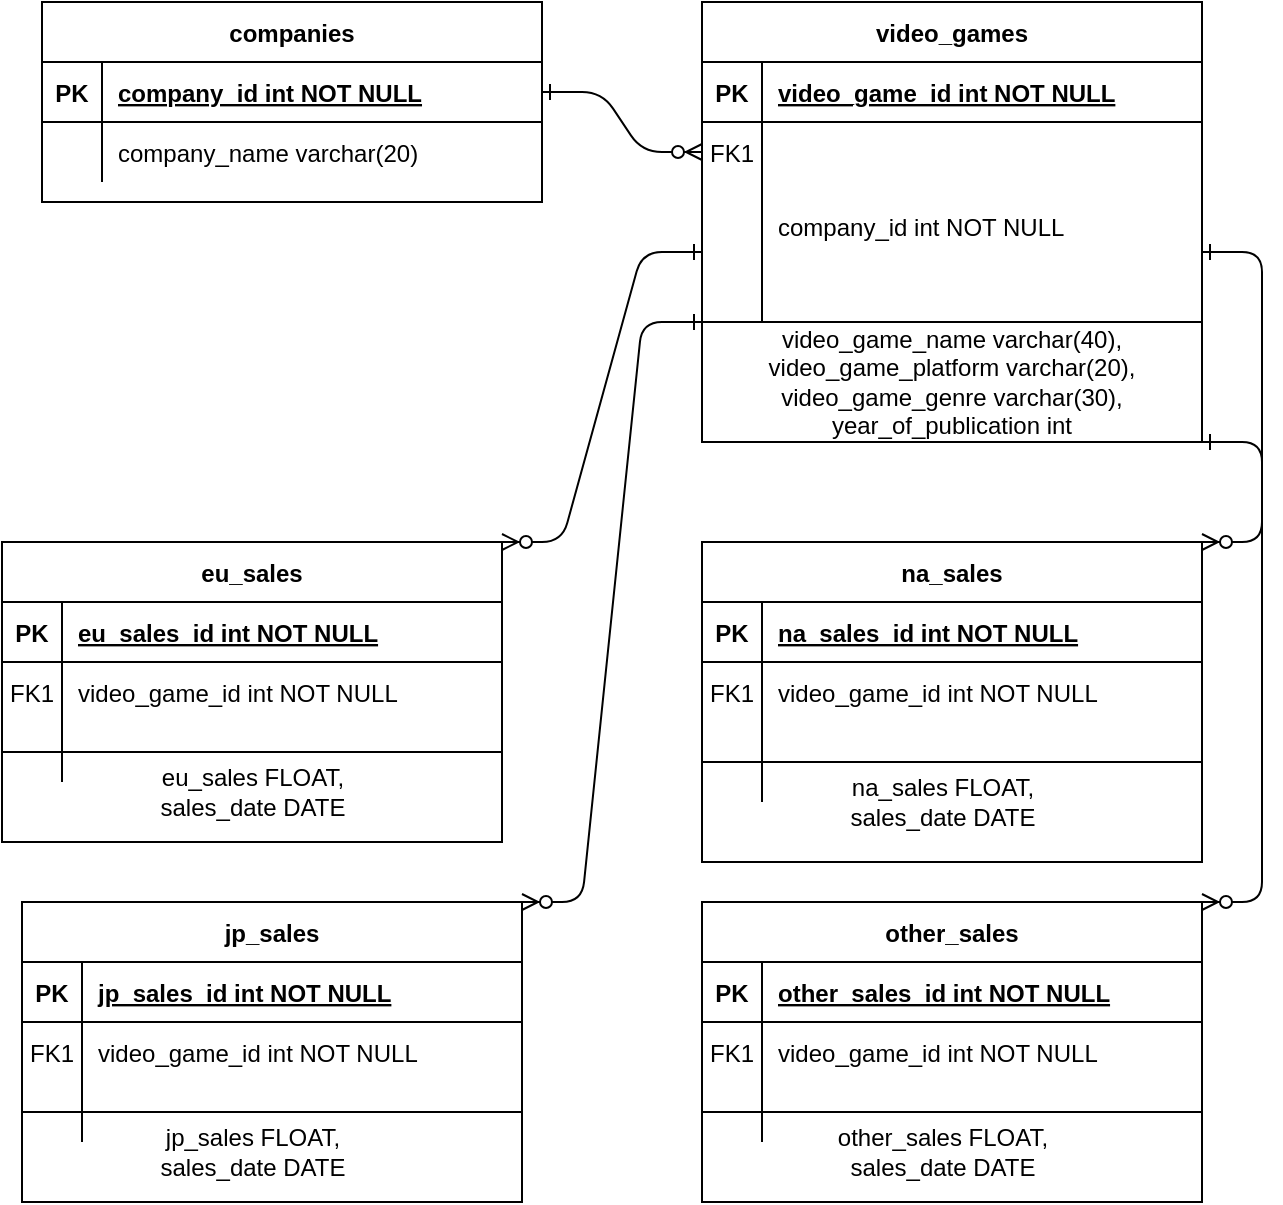 <mxfile version="15.7.0" type="device"><diagram id="R2lEEEUBdFMjLlhIrx00" name="Page-1"><mxGraphModel dx="1422" dy="755" grid="1" gridSize="10" guides="1" tooltips="1" connect="1" arrows="1" fold="1" page="1" pageScale="1" pageWidth="850" pageHeight="1100" math="0" shadow="0" extFonts="Permanent Marker^https://fonts.googleapis.com/css?family=Permanent+Marker"><root><mxCell id="0"/><mxCell id="1" parent="0"/><mxCell id="C-vyLk0tnHw3VtMMgP7b-1" value="" style="edgeStyle=entityRelationEdgeStyle;endArrow=ERzeroToMany;startArrow=ERone;endFill=1;startFill=0;" parent="1" source="C-vyLk0tnHw3VtMMgP7b-24" target="C-vyLk0tnHw3VtMMgP7b-6" edge="1"><mxGeometry width="100" height="100" relative="1" as="geometry"><mxPoint x="340" y="720" as="sourcePoint"/><mxPoint x="440" y="620" as="targetPoint"/></mxGeometry></mxCell><mxCell id="C-vyLk0tnHw3VtMMgP7b-2" value="video_games" style="shape=table;startSize=30;container=1;collapsible=1;childLayout=tableLayout;fixedRows=1;rowLines=0;fontStyle=1;align=center;resizeLast=1;fontColor=default;fillColor=default;strokeColor=default;" parent="1" vertex="1"><mxGeometry x="450" y="120" width="250" height="160" as="geometry"/></mxCell><mxCell id="C-vyLk0tnHw3VtMMgP7b-3" value="" style="shape=partialRectangle;collapsible=0;dropTarget=0;pointerEvents=0;fillColor=none;points=[[0,0.5],[1,0.5]];portConstraint=eastwest;top=0;left=0;right=0;bottom=1;fontColor=default;" parent="C-vyLk0tnHw3VtMMgP7b-2" vertex="1"><mxGeometry y="30" width="250" height="30" as="geometry"/></mxCell><mxCell id="C-vyLk0tnHw3VtMMgP7b-4" value="PK" style="shape=partialRectangle;overflow=hidden;connectable=0;fillColor=none;top=0;left=0;bottom=0;right=0;fontStyle=1;" parent="C-vyLk0tnHw3VtMMgP7b-3" vertex="1"><mxGeometry width="30" height="30" as="geometry"><mxRectangle width="30" height="30" as="alternateBounds"/></mxGeometry></mxCell><mxCell id="C-vyLk0tnHw3VtMMgP7b-5" value="video_game_id int NOT NULL " style="shape=partialRectangle;overflow=hidden;connectable=0;fillColor=none;top=0;left=0;bottom=0;right=0;align=left;spacingLeft=6;fontStyle=5;fontColor=default;" parent="C-vyLk0tnHw3VtMMgP7b-3" vertex="1"><mxGeometry x="30" width="220" height="30" as="geometry"><mxRectangle width="220" height="30" as="alternateBounds"/></mxGeometry></mxCell><mxCell id="C-vyLk0tnHw3VtMMgP7b-6" value="" style="shape=partialRectangle;collapsible=0;dropTarget=0;pointerEvents=0;fillColor=none;points=[[0,0.5],[1,0.5]];portConstraint=eastwest;top=0;left=0;right=0;bottom=0;" parent="C-vyLk0tnHw3VtMMgP7b-2" vertex="1"><mxGeometry y="60" width="250" height="30" as="geometry"/></mxCell><mxCell id="C-vyLk0tnHw3VtMMgP7b-7" value="FK1" style="shape=partialRectangle;overflow=hidden;connectable=0;fillColor=none;top=0;left=0;bottom=0;right=0;" parent="C-vyLk0tnHw3VtMMgP7b-6" vertex="1"><mxGeometry width="30" height="30" as="geometry"><mxRectangle width="30" height="30" as="alternateBounds"/></mxGeometry></mxCell><mxCell id="C-vyLk0tnHw3VtMMgP7b-8" value="" style="shape=partialRectangle;overflow=hidden;connectable=0;fillColor=none;top=0;left=0;bottom=0;right=0;align=left;spacingLeft=6;fontColor=default;" parent="C-vyLk0tnHw3VtMMgP7b-6" vertex="1"><mxGeometry x="30" width="220" height="30" as="geometry"><mxRectangle width="220" height="30" as="alternateBounds"/></mxGeometry></mxCell><mxCell id="C-vyLk0tnHw3VtMMgP7b-9" value="" style="shape=partialRectangle;collapsible=0;dropTarget=0;pointerEvents=0;fillColor=none;points=[[0,0.5],[1,0.5]];portConstraint=eastwest;top=0;left=0;right=0;bottom=0;strokeColor=default;fontColor=default;" parent="C-vyLk0tnHw3VtMMgP7b-2" vertex="1"><mxGeometry y="90" width="250" height="70" as="geometry"/></mxCell><mxCell id="C-vyLk0tnHw3VtMMgP7b-10" value="" style="shape=partialRectangle;overflow=hidden;connectable=0;fillColor=none;top=0;left=0;bottom=0;right=0;strokeColor=default;fontColor=default;" parent="C-vyLk0tnHw3VtMMgP7b-9" vertex="1"><mxGeometry width="30" height="70" as="geometry"><mxRectangle width="30" height="70" as="alternateBounds"/></mxGeometry></mxCell><mxCell id="C-vyLk0tnHw3VtMMgP7b-11" value="&#xA;company_id int NOT NULL&#xA;&#xA;&#xA;&#xA;" style="shape=partialRectangle;overflow=hidden;connectable=0;fillColor=none;top=0;left=0;bottom=0;right=0;align=left;spacingLeft=6;fontColor=default;strokeColor=default;" parent="C-vyLk0tnHw3VtMMgP7b-9" vertex="1"><mxGeometry x="30" width="220" height="70" as="geometry"><mxRectangle width="220" height="70" as="alternateBounds"/></mxGeometry></mxCell><mxCell id="C-vyLk0tnHw3VtMMgP7b-13" value="na_sales" style="shape=table;startSize=30;container=1;collapsible=1;childLayout=tableLayout;fixedRows=1;rowLines=0;fontStyle=1;align=center;resizeLast=1;fillColor=default;strokeColor=default;fontColor=default;" parent="1" vertex="1"><mxGeometry x="450" y="390" width="250" height="160" as="geometry"/></mxCell><mxCell id="C-vyLk0tnHw3VtMMgP7b-14" value="" style="shape=partialRectangle;collapsible=0;dropTarget=0;pointerEvents=0;fillColor=none;points=[[0,0.5],[1,0.5]];portConstraint=eastwest;top=0;left=0;right=0;bottom=1;fontColor=default;" parent="C-vyLk0tnHw3VtMMgP7b-13" vertex="1"><mxGeometry y="30" width="250" height="30" as="geometry"/></mxCell><mxCell id="C-vyLk0tnHw3VtMMgP7b-15" value="PK" style="shape=partialRectangle;overflow=hidden;connectable=0;fillColor=none;top=0;left=0;bottom=0;right=0;fontStyle=1;" parent="C-vyLk0tnHw3VtMMgP7b-14" vertex="1"><mxGeometry width="30" height="30" as="geometry"><mxRectangle width="30" height="30" as="alternateBounds"/></mxGeometry></mxCell><mxCell id="C-vyLk0tnHw3VtMMgP7b-16" value="na_sales_id int NOT NULL " style="shape=partialRectangle;overflow=hidden;connectable=0;fillColor=none;top=0;left=0;bottom=0;right=0;align=left;spacingLeft=6;fontStyle=5;fontColor=default;" parent="C-vyLk0tnHw3VtMMgP7b-14" vertex="1"><mxGeometry x="30" width="220" height="30" as="geometry"><mxRectangle width="220" height="30" as="alternateBounds"/></mxGeometry></mxCell><mxCell id="C-vyLk0tnHw3VtMMgP7b-17" value="" style="shape=partialRectangle;collapsible=0;dropTarget=0;pointerEvents=0;fillColor=none;points=[[0,0.5],[1,0.5]];portConstraint=eastwest;top=0;left=0;right=0;bottom=0;" parent="C-vyLk0tnHw3VtMMgP7b-13" vertex="1"><mxGeometry y="60" width="250" height="30" as="geometry"/></mxCell><mxCell id="C-vyLk0tnHw3VtMMgP7b-18" value="FK1" style="shape=partialRectangle;overflow=hidden;connectable=0;fillColor=none;top=0;left=0;bottom=0;right=0;" parent="C-vyLk0tnHw3VtMMgP7b-17" vertex="1"><mxGeometry width="30" height="30" as="geometry"><mxRectangle width="30" height="30" as="alternateBounds"/></mxGeometry></mxCell><mxCell id="C-vyLk0tnHw3VtMMgP7b-19" value="video_game_id int NOT NULL" style="shape=partialRectangle;overflow=hidden;connectable=0;fillColor=none;top=0;left=0;bottom=0;right=0;align=left;spacingLeft=6;fontColor=default;perimeterSpacing=5;strokeColor=default;" parent="C-vyLk0tnHw3VtMMgP7b-17" vertex="1"><mxGeometry x="30" width="220" height="30" as="geometry"><mxRectangle width="220" height="30" as="alternateBounds"/></mxGeometry></mxCell><mxCell id="C-vyLk0tnHw3VtMMgP7b-20" value="" style="shape=partialRectangle;collapsible=0;dropTarget=0;pointerEvents=0;fillColor=none;points=[[0,0.5],[1,0.5]];portConstraint=eastwest;top=0;left=0;right=0;bottom=0;" parent="C-vyLk0tnHw3VtMMgP7b-13" vertex="1"><mxGeometry y="90" width="250" height="40" as="geometry"/></mxCell><mxCell id="C-vyLk0tnHw3VtMMgP7b-21" value="" style="shape=partialRectangle;overflow=hidden;connectable=0;fillColor=none;top=0;left=0;bottom=0;right=0;strokeColor=default;fontColor=default;" parent="C-vyLk0tnHw3VtMMgP7b-20" vertex="1"><mxGeometry width="30" height="40" as="geometry"><mxRectangle width="30" height="40" as="alternateBounds"/></mxGeometry></mxCell><mxCell id="C-vyLk0tnHw3VtMMgP7b-22" value="" style="shape=partialRectangle;overflow=hidden;connectable=0;fillColor=none;top=0;left=0;bottom=0;right=0;align=left;spacingLeft=6;fontColor=default;strokeColor=default;" parent="C-vyLk0tnHw3VtMMgP7b-20" vertex="1"><mxGeometry x="30" width="220" height="40" as="geometry"><mxRectangle width="220" height="40" as="alternateBounds"/></mxGeometry></mxCell><mxCell id="19Wv7TNX2u__5W1ZHZ1h-6" value="" style="endArrow=none;html=1;rounded=0;labelBackgroundColor=default;fontColor=default;strokeColor=default;exitX=0;exitY=0.5;exitDx=0;exitDy=0;entryX=1;entryY=0.5;entryDx=0;entryDy=0;" parent="C-vyLk0tnHw3VtMMgP7b-13" source="C-vyLk0tnHw3VtMMgP7b-20" target="C-vyLk0tnHw3VtMMgP7b-20" edge="1"><mxGeometry width="50" height="50" relative="1" as="geometry"><mxPoint x="50" y="20" as="sourcePoint"/><mxPoint x="100" y="-30" as="targetPoint"/></mxGeometry></mxCell><mxCell id="C-vyLk0tnHw3VtMMgP7b-23" value="companies" style="shape=table;startSize=30;container=1;collapsible=1;childLayout=tableLayout;fixedRows=1;rowLines=0;fontStyle=1;align=center;resizeLast=1;fontColor=default;" parent="1" vertex="1"><mxGeometry x="120" y="120" width="250" height="100" as="geometry"/></mxCell><mxCell id="C-vyLk0tnHw3VtMMgP7b-24" value="" style="shape=partialRectangle;collapsible=0;dropTarget=0;pointerEvents=0;fillColor=none;points=[[0,0.5],[1,0.5]];portConstraint=eastwest;top=0;left=0;right=0;bottom=1;fontColor=default;" parent="C-vyLk0tnHw3VtMMgP7b-23" vertex="1"><mxGeometry y="30" width="250" height="30" as="geometry"/></mxCell><mxCell id="C-vyLk0tnHw3VtMMgP7b-25" value="PK" style="shape=partialRectangle;overflow=hidden;connectable=0;fillColor=none;top=0;left=0;bottom=0;right=0;fontStyle=1;" parent="C-vyLk0tnHw3VtMMgP7b-24" vertex="1"><mxGeometry width="30" height="30" as="geometry"><mxRectangle width="30" height="30" as="alternateBounds"/></mxGeometry></mxCell><mxCell id="C-vyLk0tnHw3VtMMgP7b-26" value="company_id int NOT NULL " style="shape=partialRectangle;overflow=hidden;connectable=0;fillColor=none;top=0;left=0;bottom=0;right=0;align=left;spacingLeft=6;fontStyle=5;fontColor=default;" parent="C-vyLk0tnHw3VtMMgP7b-24" vertex="1"><mxGeometry x="30" width="220" height="30" as="geometry"><mxRectangle width="220" height="30" as="alternateBounds"/></mxGeometry></mxCell><mxCell id="C-vyLk0tnHw3VtMMgP7b-27" value="" style="shape=partialRectangle;collapsible=0;dropTarget=0;pointerEvents=0;fillColor=none;points=[[0,0.5],[1,0.5]];portConstraint=eastwest;top=0;left=0;right=0;bottom=0;strokeColor=default;fontColor=default;" parent="C-vyLk0tnHw3VtMMgP7b-23" vertex="1"><mxGeometry y="60" width="250" height="30" as="geometry"/></mxCell><mxCell id="C-vyLk0tnHw3VtMMgP7b-28" value="" style="shape=partialRectangle;overflow=hidden;connectable=0;fillColor=none;top=0;left=0;bottom=0;right=0;" parent="C-vyLk0tnHw3VtMMgP7b-27" vertex="1"><mxGeometry width="30" height="30" as="geometry"><mxRectangle width="30" height="30" as="alternateBounds"/></mxGeometry></mxCell><mxCell id="C-vyLk0tnHw3VtMMgP7b-29" value="company_name varchar(20)" style="shape=partialRectangle;overflow=hidden;connectable=0;fillColor=none;top=0;left=0;bottom=0;right=0;align=left;spacingLeft=6;strokeColor=default;fontColor=default;" parent="C-vyLk0tnHw3VtMMgP7b-27" vertex="1"><mxGeometry x="30" width="220" height="30" as="geometry"><mxRectangle width="220" height="30" as="alternateBounds"/></mxGeometry></mxCell><mxCell id="19Wv7TNX2u__5W1ZHZ1h-3" value="&lt;div&gt;video_game_name varchar(40),&lt;/div&gt;&lt;div&gt;video_game_platform varchar(20),&lt;/div&gt;&lt;div&gt;video_game_genre varchar(30),&lt;/div&gt;&lt;div&gt;year_of_publication int&lt;br&gt;&lt;/div&gt;" style="rounded=0;whiteSpace=wrap;html=1;fontColor=default;strokeColor=default;fillColor=default;" parent="1" vertex="1"><mxGeometry x="450" y="280" width="250" height="60" as="geometry"/></mxCell><mxCell id="19Wv7TNX2u__5W1ZHZ1h-7" value="&lt;div&gt;na_sales FLOAT,&lt;/div&gt;&lt;div&gt;sales_date DATE&lt;br&gt;&lt;/div&gt;" style="text;html=1;align=center;verticalAlign=middle;resizable=0;points=[];autosize=1;strokeColor=none;fillColor=none;fontColor=default;" parent="1" vertex="1"><mxGeometry x="515" y="505" width="110" height="30" as="geometry"/></mxCell><mxCell id="19Wv7TNX2u__5W1ZHZ1h-8" value="other_sales" style="shape=table;startSize=30;container=1;collapsible=1;childLayout=tableLayout;fixedRows=1;rowLines=0;fontStyle=1;align=center;resizeLast=1;fillColor=default;strokeColor=default;fontColor=default;" parent="1" vertex="1"><mxGeometry x="450" y="570" width="250" height="150" as="geometry"/></mxCell><mxCell id="19Wv7TNX2u__5W1ZHZ1h-9" value="" style="shape=partialRectangle;collapsible=0;dropTarget=0;pointerEvents=0;fillColor=none;points=[[0,0.5],[1,0.5]];portConstraint=eastwest;top=0;left=0;right=0;bottom=1;fontColor=default;" parent="19Wv7TNX2u__5W1ZHZ1h-8" vertex="1"><mxGeometry y="30" width="250" height="30" as="geometry"/></mxCell><mxCell id="19Wv7TNX2u__5W1ZHZ1h-10" value="PK" style="shape=partialRectangle;overflow=hidden;connectable=0;fillColor=none;top=0;left=0;bottom=0;right=0;fontStyle=1;" parent="19Wv7TNX2u__5W1ZHZ1h-9" vertex="1"><mxGeometry width="30" height="30" as="geometry"><mxRectangle width="30" height="30" as="alternateBounds"/></mxGeometry></mxCell><mxCell id="19Wv7TNX2u__5W1ZHZ1h-11" value="other_sales_id int NOT NULL " style="shape=partialRectangle;overflow=hidden;connectable=0;fillColor=none;top=0;left=0;bottom=0;right=0;align=left;spacingLeft=6;fontStyle=5;fontColor=default;" parent="19Wv7TNX2u__5W1ZHZ1h-9" vertex="1"><mxGeometry x="30" width="220" height="30" as="geometry"><mxRectangle width="220" height="30" as="alternateBounds"/></mxGeometry></mxCell><mxCell id="19Wv7TNX2u__5W1ZHZ1h-12" value="" style="shape=partialRectangle;collapsible=0;dropTarget=0;pointerEvents=0;fillColor=none;points=[[0,0.5],[1,0.5]];portConstraint=eastwest;top=0;left=0;right=0;bottom=0;" parent="19Wv7TNX2u__5W1ZHZ1h-8" vertex="1"><mxGeometry y="60" width="250" height="30" as="geometry"/></mxCell><mxCell id="19Wv7TNX2u__5W1ZHZ1h-13" value="FK1" style="shape=partialRectangle;overflow=hidden;connectable=0;fillColor=none;top=0;left=0;bottom=0;right=0;" parent="19Wv7TNX2u__5W1ZHZ1h-12" vertex="1"><mxGeometry width="30" height="30" as="geometry"><mxRectangle width="30" height="30" as="alternateBounds"/></mxGeometry></mxCell><mxCell id="19Wv7TNX2u__5W1ZHZ1h-14" value="video_game_id int NOT NULL" style="shape=partialRectangle;overflow=hidden;connectable=0;fillColor=none;top=0;left=0;bottom=0;right=0;align=left;spacingLeft=6;fontColor=default;perimeterSpacing=5;strokeColor=default;" parent="19Wv7TNX2u__5W1ZHZ1h-12" vertex="1"><mxGeometry x="30" width="220" height="30" as="geometry"><mxRectangle width="220" height="30" as="alternateBounds"/></mxGeometry></mxCell><mxCell id="19Wv7TNX2u__5W1ZHZ1h-15" value="" style="shape=partialRectangle;collapsible=0;dropTarget=0;pointerEvents=0;fillColor=none;points=[[0,0.5],[1,0.5]];portConstraint=eastwest;top=0;left=0;right=0;bottom=0;" parent="19Wv7TNX2u__5W1ZHZ1h-8" vertex="1"><mxGeometry y="90" width="250" height="30" as="geometry"/></mxCell><mxCell id="19Wv7TNX2u__5W1ZHZ1h-16" value="" style="shape=partialRectangle;overflow=hidden;connectable=0;fillColor=none;top=0;left=0;bottom=0;right=0;strokeColor=default;fontColor=default;" parent="19Wv7TNX2u__5W1ZHZ1h-15" vertex="1"><mxGeometry width="30" height="30" as="geometry"><mxRectangle width="30" height="30" as="alternateBounds"/></mxGeometry></mxCell><mxCell id="19Wv7TNX2u__5W1ZHZ1h-17" value="" style="shape=partialRectangle;overflow=hidden;connectable=0;fillColor=none;top=0;left=0;bottom=0;right=0;align=left;spacingLeft=6;fontColor=default;strokeColor=default;" parent="19Wv7TNX2u__5W1ZHZ1h-15" vertex="1"><mxGeometry x="30" width="220" height="30" as="geometry"><mxRectangle width="220" height="30" as="alternateBounds"/></mxGeometry></mxCell><mxCell id="19Wv7TNX2u__5W1ZHZ1h-18" value="" style="endArrow=none;html=1;rounded=0;labelBackgroundColor=default;fontColor=default;strokeColor=default;exitX=0;exitY=0.5;exitDx=0;exitDy=0;entryX=1;entryY=0.5;entryDx=0;entryDy=0;" parent="19Wv7TNX2u__5W1ZHZ1h-8" source="19Wv7TNX2u__5W1ZHZ1h-15" target="19Wv7TNX2u__5W1ZHZ1h-15" edge="1"><mxGeometry width="50" height="50" relative="1" as="geometry"><mxPoint x="50" y="20" as="sourcePoint"/><mxPoint x="100" y="-30" as="targetPoint"/></mxGeometry></mxCell><mxCell id="19Wv7TNX2u__5W1ZHZ1h-19" value="eu_sales" style="shape=table;startSize=30;container=1;collapsible=1;childLayout=tableLayout;fixedRows=1;rowLines=0;fontStyle=1;align=center;resizeLast=1;fillColor=default;strokeColor=default;fontColor=default;" parent="1" vertex="1"><mxGeometry x="100" y="390" width="250" height="150" as="geometry"/></mxCell><mxCell id="19Wv7TNX2u__5W1ZHZ1h-20" value="" style="shape=partialRectangle;collapsible=0;dropTarget=0;pointerEvents=0;fillColor=none;points=[[0,0.5],[1,0.5]];portConstraint=eastwest;top=0;left=0;right=0;bottom=1;fontColor=default;" parent="19Wv7TNX2u__5W1ZHZ1h-19" vertex="1"><mxGeometry y="30" width="250" height="30" as="geometry"/></mxCell><mxCell id="19Wv7TNX2u__5W1ZHZ1h-21" value="PK" style="shape=partialRectangle;overflow=hidden;connectable=0;fillColor=none;top=0;left=0;bottom=0;right=0;fontStyle=1;" parent="19Wv7TNX2u__5W1ZHZ1h-20" vertex="1"><mxGeometry width="30" height="30" as="geometry"><mxRectangle width="30" height="30" as="alternateBounds"/></mxGeometry></mxCell><mxCell id="19Wv7TNX2u__5W1ZHZ1h-22" value="eu_sales_id int NOT NULL " style="shape=partialRectangle;overflow=hidden;connectable=0;fillColor=none;top=0;left=0;bottom=0;right=0;align=left;spacingLeft=6;fontStyle=5;fontColor=default;" parent="19Wv7TNX2u__5W1ZHZ1h-20" vertex="1"><mxGeometry x="30" width="220" height="30" as="geometry"><mxRectangle width="220" height="30" as="alternateBounds"/></mxGeometry></mxCell><mxCell id="19Wv7TNX2u__5W1ZHZ1h-23" value="" style="shape=partialRectangle;collapsible=0;dropTarget=0;pointerEvents=0;fillColor=none;points=[[0,0.5],[1,0.5]];portConstraint=eastwest;top=0;left=0;right=0;bottom=0;" parent="19Wv7TNX2u__5W1ZHZ1h-19" vertex="1"><mxGeometry y="60" width="250" height="30" as="geometry"/></mxCell><mxCell id="19Wv7TNX2u__5W1ZHZ1h-24" value="FK1" style="shape=partialRectangle;overflow=hidden;connectable=0;fillColor=none;top=0;left=0;bottom=0;right=0;" parent="19Wv7TNX2u__5W1ZHZ1h-23" vertex="1"><mxGeometry width="30" height="30" as="geometry"><mxRectangle width="30" height="30" as="alternateBounds"/></mxGeometry></mxCell><mxCell id="19Wv7TNX2u__5W1ZHZ1h-25" value="video_game_id int NOT NULL" style="shape=partialRectangle;overflow=hidden;connectable=0;fillColor=none;top=0;left=0;bottom=0;right=0;align=left;spacingLeft=6;fontColor=default;perimeterSpacing=5;strokeColor=default;" parent="19Wv7TNX2u__5W1ZHZ1h-23" vertex="1"><mxGeometry x="30" width="220" height="30" as="geometry"><mxRectangle width="220" height="30" as="alternateBounds"/></mxGeometry></mxCell><mxCell id="19Wv7TNX2u__5W1ZHZ1h-26" value="" style="shape=partialRectangle;collapsible=0;dropTarget=0;pointerEvents=0;fillColor=none;points=[[0,0.5],[1,0.5]];portConstraint=eastwest;top=0;left=0;right=0;bottom=0;" parent="19Wv7TNX2u__5W1ZHZ1h-19" vertex="1"><mxGeometry y="90" width="250" height="30" as="geometry"/></mxCell><mxCell id="19Wv7TNX2u__5W1ZHZ1h-27" value="" style="shape=partialRectangle;overflow=hidden;connectable=0;fillColor=none;top=0;left=0;bottom=0;right=0;strokeColor=default;fontColor=default;" parent="19Wv7TNX2u__5W1ZHZ1h-26" vertex="1"><mxGeometry width="30" height="30" as="geometry"><mxRectangle width="30" height="30" as="alternateBounds"/></mxGeometry></mxCell><mxCell id="19Wv7TNX2u__5W1ZHZ1h-28" value="" style="shape=partialRectangle;overflow=hidden;connectable=0;fillColor=none;top=0;left=0;bottom=0;right=0;align=left;spacingLeft=6;fontColor=default;strokeColor=default;" parent="19Wv7TNX2u__5W1ZHZ1h-26" vertex="1"><mxGeometry x="30" width="220" height="30" as="geometry"><mxRectangle width="220" height="30" as="alternateBounds"/></mxGeometry></mxCell><mxCell id="19Wv7TNX2u__5W1ZHZ1h-29" value="" style="endArrow=none;html=1;rounded=0;labelBackgroundColor=default;fontColor=default;strokeColor=default;exitX=0;exitY=0.5;exitDx=0;exitDy=0;entryX=1;entryY=0.5;entryDx=0;entryDy=0;" parent="19Wv7TNX2u__5W1ZHZ1h-19" source="19Wv7TNX2u__5W1ZHZ1h-26" target="19Wv7TNX2u__5W1ZHZ1h-26" edge="1"><mxGeometry width="50" height="50" relative="1" as="geometry"><mxPoint x="50" y="20" as="sourcePoint"/><mxPoint x="100" y="-30" as="targetPoint"/></mxGeometry></mxCell><mxCell id="19Wv7TNX2u__5W1ZHZ1h-30" value="jp_sales" style="shape=table;startSize=30;container=1;collapsible=1;childLayout=tableLayout;fixedRows=1;rowLines=0;fontStyle=1;align=center;resizeLast=1;fillColor=default;strokeColor=default;fontColor=default;" parent="1" vertex="1"><mxGeometry x="110" y="570" width="250" height="150" as="geometry"/></mxCell><mxCell id="19Wv7TNX2u__5W1ZHZ1h-31" value="" style="shape=partialRectangle;collapsible=0;dropTarget=0;pointerEvents=0;fillColor=none;points=[[0,0.5],[1,0.5]];portConstraint=eastwest;top=0;left=0;right=0;bottom=1;fontColor=default;" parent="19Wv7TNX2u__5W1ZHZ1h-30" vertex="1"><mxGeometry y="30" width="250" height="30" as="geometry"/></mxCell><mxCell id="19Wv7TNX2u__5W1ZHZ1h-32" value="PK" style="shape=partialRectangle;overflow=hidden;connectable=0;fillColor=none;top=0;left=0;bottom=0;right=0;fontStyle=1;" parent="19Wv7TNX2u__5W1ZHZ1h-31" vertex="1"><mxGeometry width="30" height="30" as="geometry"><mxRectangle width="30" height="30" as="alternateBounds"/></mxGeometry></mxCell><mxCell id="19Wv7TNX2u__5W1ZHZ1h-33" value="jp_sales_id int NOT NULL " style="shape=partialRectangle;overflow=hidden;connectable=0;fillColor=none;top=0;left=0;bottom=0;right=0;align=left;spacingLeft=6;fontStyle=5;fontColor=default;" parent="19Wv7TNX2u__5W1ZHZ1h-31" vertex="1"><mxGeometry x="30" width="220" height="30" as="geometry"><mxRectangle width="220" height="30" as="alternateBounds"/></mxGeometry></mxCell><mxCell id="19Wv7TNX2u__5W1ZHZ1h-34" value="" style="shape=partialRectangle;collapsible=0;dropTarget=0;pointerEvents=0;fillColor=none;points=[[0,0.5],[1,0.5]];portConstraint=eastwest;top=0;left=0;right=0;bottom=0;" parent="19Wv7TNX2u__5W1ZHZ1h-30" vertex="1"><mxGeometry y="60" width="250" height="30" as="geometry"/></mxCell><mxCell id="19Wv7TNX2u__5W1ZHZ1h-35" value="FK1" style="shape=partialRectangle;overflow=hidden;connectable=0;fillColor=none;top=0;left=0;bottom=0;right=0;" parent="19Wv7TNX2u__5W1ZHZ1h-34" vertex="1"><mxGeometry width="30" height="30" as="geometry"><mxRectangle width="30" height="30" as="alternateBounds"/></mxGeometry></mxCell><mxCell id="19Wv7TNX2u__5W1ZHZ1h-36" value="video_game_id int NOT NULL" style="shape=partialRectangle;overflow=hidden;connectable=0;fillColor=none;top=0;left=0;bottom=0;right=0;align=left;spacingLeft=6;fontColor=default;perimeterSpacing=5;strokeColor=default;" parent="19Wv7TNX2u__5W1ZHZ1h-34" vertex="1"><mxGeometry x="30" width="220" height="30" as="geometry"><mxRectangle width="220" height="30" as="alternateBounds"/></mxGeometry></mxCell><mxCell id="19Wv7TNX2u__5W1ZHZ1h-37" value="" style="shape=partialRectangle;collapsible=0;dropTarget=0;pointerEvents=0;fillColor=none;points=[[0,0.5],[1,0.5]];portConstraint=eastwest;top=0;left=0;right=0;bottom=0;" parent="19Wv7TNX2u__5W1ZHZ1h-30" vertex="1"><mxGeometry y="90" width="250" height="30" as="geometry"/></mxCell><mxCell id="19Wv7TNX2u__5W1ZHZ1h-38" value="" style="shape=partialRectangle;overflow=hidden;connectable=0;fillColor=none;top=0;left=0;bottom=0;right=0;strokeColor=default;fontColor=default;" parent="19Wv7TNX2u__5W1ZHZ1h-37" vertex="1"><mxGeometry width="30" height="30" as="geometry"><mxRectangle width="30" height="30" as="alternateBounds"/></mxGeometry></mxCell><mxCell id="19Wv7TNX2u__5W1ZHZ1h-39" value="" style="shape=partialRectangle;overflow=hidden;connectable=0;fillColor=none;top=0;left=0;bottom=0;right=0;align=left;spacingLeft=6;fontColor=default;strokeColor=default;" parent="19Wv7TNX2u__5W1ZHZ1h-37" vertex="1"><mxGeometry x="30" width="220" height="30" as="geometry"><mxRectangle width="220" height="30" as="alternateBounds"/></mxGeometry></mxCell><mxCell id="19Wv7TNX2u__5W1ZHZ1h-40" value="" style="endArrow=none;html=1;rounded=0;labelBackgroundColor=default;fontColor=default;strokeColor=default;exitX=0;exitY=0.5;exitDx=0;exitDy=0;entryX=1;entryY=0.5;entryDx=0;entryDy=0;" parent="19Wv7TNX2u__5W1ZHZ1h-30" source="19Wv7TNX2u__5W1ZHZ1h-37" target="19Wv7TNX2u__5W1ZHZ1h-37" edge="1"><mxGeometry width="50" height="50" relative="1" as="geometry"><mxPoint x="50" y="20" as="sourcePoint"/><mxPoint x="100" y="-30" as="targetPoint"/></mxGeometry></mxCell><mxCell id="19Wv7TNX2u__5W1ZHZ1h-41" value="&lt;div&gt;eu_sales FLOAT,&lt;/div&gt;&lt;div&gt;sales_date DATE&lt;br&gt;&lt;/div&gt;" style="text;html=1;align=center;verticalAlign=middle;resizable=0;points=[];autosize=1;strokeColor=none;fillColor=none;fontColor=default;" parent="1" vertex="1"><mxGeometry x="170" y="500" width="110" height="30" as="geometry"/></mxCell><mxCell id="19Wv7TNX2u__5W1ZHZ1h-42" value="&lt;div&gt;other_sales FLOAT,&lt;/div&gt;&lt;div&gt;sales_date DATE&lt;br&gt;&lt;/div&gt;" style="text;html=1;align=center;verticalAlign=middle;resizable=0;points=[];autosize=1;strokeColor=none;fillColor=none;fontColor=default;" parent="1" vertex="1"><mxGeometry x="510" y="680" width="120" height="30" as="geometry"/></mxCell><mxCell id="19Wv7TNX2u__5W1ZHZ1h-43" value="&lt;div&gt;jp_sales FLOAT,&lt;/div&gt;&lt;div&gt;sales_date DATE&lt;br&gt;&lt;/div&gt;" style="text;html=1;align=center;verticalAlign=middle;resizable=0;points=[];autosize=1;strokeColor=none;fillColor=none;fontColor=default;" parent="1" vertex="1"><mxGeometry x="170" y="680" width="110" height="30" as="geometry"/></mxCell><mxCell id="krVUwrTsdJVhDUWY4uAu-1" value="" style="edgeStyle=entityRelationEdgeStyle;endArrow=ERzeroToMany;startArrow=ERone;endFill=1;startFill=0;exitX=0;exitY=0.5;exitDx=0;exitDy=0;entryX=1;entryY=0;entryDx=0;entryDy=0;" edge="1" parent="1" source="C-vyLk0tnHw3VtMMgP7b-9" target="19Wv7TNX2u__5W1ZHZ1h-19"><mxGeometry width="100" height="100" relative="1" as="geometry"><mxPoint x="260" y="280" as="sourcePoint"/><mxPoint x="340" y="310" as="targetPoint"/></mxGeometry></mxCell><mxCell id="krVUwrTsdJVhDUWY4uAu-2" value="" style="edgeStyle=entityRelationEdgeStyle;endArrow=ERzeroToMany;startArrow=ERone;endFill=1;startFill=0;exitX=0;exitY=0;exitDx=0;exitDy=0;entryX=1;entryY=0;entryDx=0;entryDy=0;" edge="1" parent="1" source="19Wv7TNX2u__5W1ZHZ1h-3" target="19Wv7TNX2u__5W1ZHZ1h-30"><mxGeometry width="100" height="100" relative="1" as="geometry"><mxPoint x="450" y="375" as="sourcePoint"/><mxPoint x="550" y="300" as="targetPoint"/></mxGeometry></mxCell><mxCell id="krVUwrTsdJVhDUWY4uAu-3" value="" style="edgeStyle=entityRelationEdgeStyle;endArrow=ERzeroToMany;startArrow=ERone;endFill=1;startFill=0;exitX=1;exitY=0.5;exitDx=0;exitDy=0;entryX=1;entryY=0;entryDx=0;entryDy=0;" edge="1" parent="1" source="C-vyLk0tnHw3VtMMgP7b-9" target="C-vyLk0tnHw3VtMMgP7b-13"><mxGeometry width="100" height="100" relative="1" as="geometry"><mxPoint x="400" y="195" as="sourcePoint"/><mxPoint x="480" y="225" as="targetPoint"/></mxGeometry></mxCell><mxCell id="krVUwrTsdJVhDUWY4uAu-4" value="" style="edgeStyle=entityRelationEdgeStyle;endArrow=ERzeroToMany;startArrow=ERone;endFill=1;startFill=0;exitX=1;exitY=1;exitDx=0;exitDy=0;entryX=1;entryY=0;entryDx=0;entryDy=0;" edge="1" parent="1" source="19Wv7TNX2u__5W1ZHZ1h-3" target="19Wv7TNX2u__5W1ZHZ1h-8"><mxGeometry width="100" height="100" relative="1" as="geometry"><mxPoint x="410" y="205" as="sourcePoint"/><mxPoint x="490" y="235" as="targetPoint"/></mxGeometry></mxCell></root></mxGraphModel></diagram></mxfile>